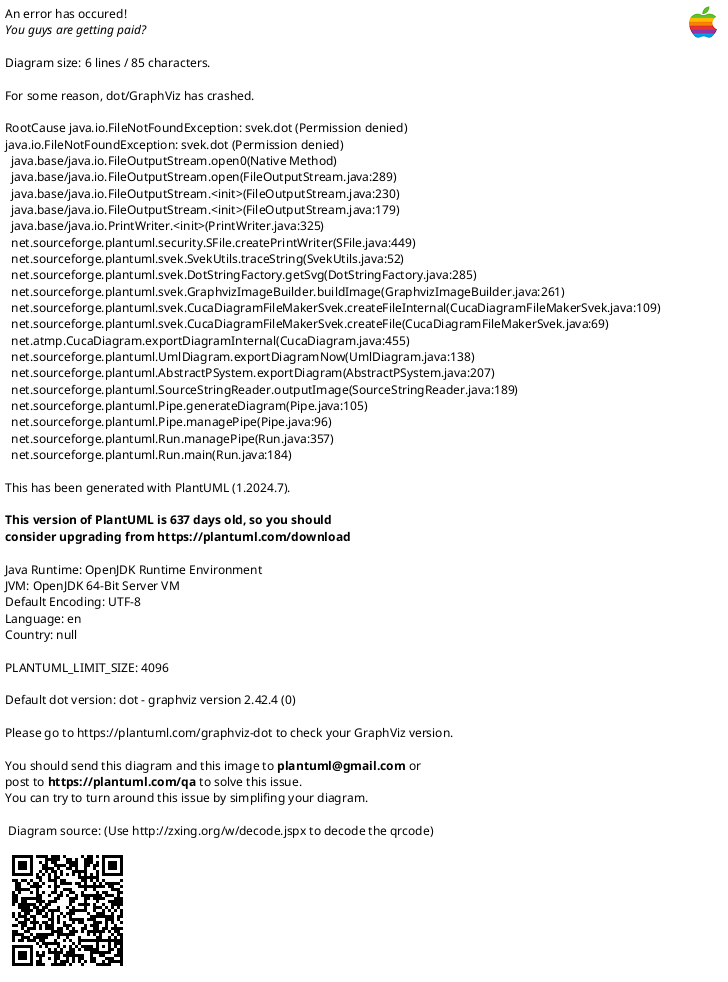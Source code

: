 {
  "sha1": "daf5c8a3wtv3psw95i72v5n0hxvqbf",
  "insertion": {
    "when": "2024-06-01T09:03:02.721Z",
    "url": "https://forum.plantuml.net/1343/how-to-implement-new-graphviz-attribute?show=12613#c12613",
    "user": "plantuml@gmail.com"
  }
}
@startuml
!pragma svek_trace on
!pragma aspect 2
 [component1]
 [component2]
@enduml
